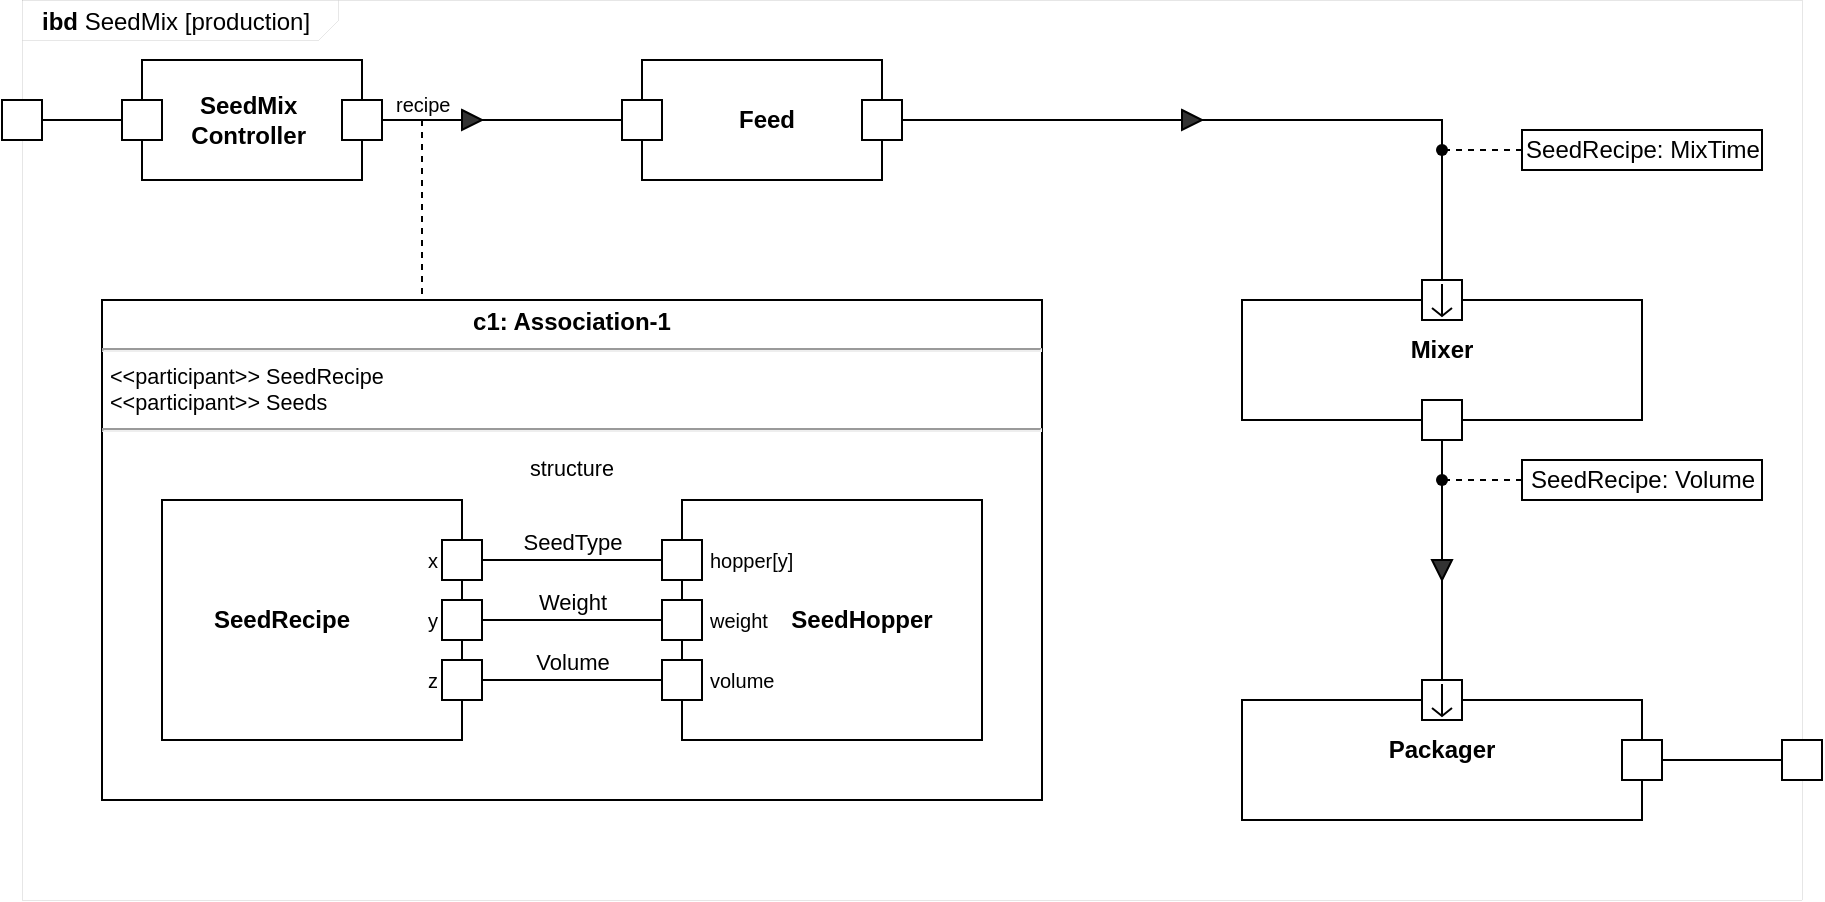 <mxfile version="20.2.3" type="device"><diagram id="GRxGZlPnUWyodr7q7u84" name="Page-1"><mxGraphModel dx="1285" dy="1000" grid="1" gridSize="10" guides="1" tooltips="1" connect="1" arrows="1" fold="1" page="1" pageScale="1" pageWidth="1169" pageHeight="827" math="0" shadow="0"><root><mxCell id="0"/><mxCell id="1" parent="0"/><mxCell id="OJBUTCfI2YwggXjvPNMt-1" value="&lt;p style=&quot;margin:0px;margin-top:4px;margin-left:10px;text-align:left;&quot;&gt;&lt;b&gt;ibd&lt;/b&gt;&amp;nbsp;SeedMix [production]&lt;/p&gt;" style="html=1;strokeWidth=1;shape=mxgraph.sysml.package;labelX=158;align=left;spacingLeft=10;html=1;overflow=fill;whiteSpace=wrap;strokeWidth=0;recursiveResize=0;" vertex="1" parent="1"><mxGeometry x="150" y="110" width="890" height="450" as="geometry"/></mxCell><mxCell id="OJBUTCfI2YwggXjvPNMt-39" style="edgeStyle=orthogonalEdgeStyle;rounded=0;orthogonalLoop=1;jettySize=auto;html=1;entryX=0.5;entryY=0;entryDx=0;entryDy=0;endArrow=none;endFill=0;startArrow=none;" edge="1" parent="1" source="OJBUTCfI2YwggXjvPNMt-54" target="OJBUTCfI2YwggXjvPNMt-38"><mxGeometry relative="1" as="geometry"><Array as="points"><mxPoint x="860" y="170"/></Array></mxGeometry></mxCell><mxCell id="OJBUTCfI2YwggXjvPNMt-20" value="" style="edgeStyle=none;html=1;align=left;verticalAlign=top;endArrow=none;exitX=1;exitY=0.5;entryX=0;entryY=0.5;rounded=0;" edge="1" source="OJBUTCfI2YwggXjvPNMt-18" target="OJBUTCfI2YwggXjvPNMt-19" parent="1"><mxGeometry relative="1" as="geometry"/></mxCell><mxCell id="OJBUTCfI2YwggXjvPNMt-21" value="recipe" style="resizable=0;html=1;align=left;spacingLeft=5;verticalAlign=bottom;labelPosition=left;verticalLabelPosition=bottom;labelBackgroundColor=none;fontSize=10" connectable="0" vertex="1" parent="OJBUTCfI2YwggXjvPNMt-20"><mxGeometry x="-1" relative="1" as="geometry"/></mxCell><mxCell id="OJBUTCfI2YwggXjvPNMt-22" value="" style="resizable=0;html=1;align=right;spacingRight=5;verticalAlign=bottom;labelPosition=left;verticalLabelPosition=bottom;labelBackgroundColor=none;fontSize=10" connectable="0" vertex="1" parent="OJBUTCfI2YwggXjvPNMt-20"><mxGeometry x="1" relative="1" as="geometry"/></mxCell><mxCell id="OJBUTCfI2YwggXjvPNMt-23" value="&lt;p style=&quot;margin:0px;margin-top:4px;text-align:center;&quot;&gt;&lt;b&gt;c1: Association-1&lt;/b&gt;&lt;/p&gt;&lt;hr&gt;&lt;p style=&quot;margin:0px;margin-left:4px;text-align:left;font-size:0.9em;&quot;&gt;&amp;lt;&amp;lt;participant&amp;gt;&amp;gt; SeedRecipe&lt;br&gt;&amp;lt;&amp;lt;participant&amp;gt;&amp;gt; Seeds&lt;/p&gt;&lt;hr&gt;&lt;p&gt;&lt;/p&gt;&lt;p style=&quot;margin:0px;text-align:center;font-size:0.9em;&quot;&gt;structure&lt;/p&gt;" style="shape=rect;html=1;overflow=fill;whiteSpace=wrap;strokeWidth=1;recursiveResize=0;" vertex="1" parent="1"><mxGeometry x="190" y="260" width="470" height="250" as="geometry"/></mxCell><mxCell id="OJBUTCfI2YwggXjvPNMt-24" value="SeedRecipe" style="strokeColor=inherit;fillColor=inherit;gradientColor=inherit;html=1;shape=mxgraph.sysml.itemFlowRight;fontStyle=1;spacingRight=40;whiteSpace=wrap;align=center;" vertex="1" parent="OJBUTCfI2YwggXjvPNMt-23"><mxGeometry x="30" y="100" width="160" height="120" as="geometry"/></mxCell><mxCell id="OJBUTCfI2YwggXjvPNMt-25" value="x" style="resizable=0;html=1;align=right;spacingRight=22;verticalAlign=middle;labelPosition=right;verticalLabelPosition=top;labelBackgroundColor=none;fontSize=10" connectable="0" vertex="1" parent="OJBUTCfI2YwggXjvPNMt-24"><mxGeometry x="160" y="30" as="geometry"/></mxCell><mxCell id="OJBUTCfI2YwggXjvPNMt-26" value="y" style="resizable=0;html=1;align=right;spacingRight=22;verticalAlign=middle;labelPosition=right;verticalLabelPosition=top;labelBackgroundColor=none;fontSize=10" connectable="0" vertex="1" parent="OJBUTCfI2YwggXjvPNMt-24"><mxGeometry x="160" y="60" as="geometry"/></mxCell><mxCell id="OJBUTCfI2YwggXjvPNMt-27" value="z" style="resizable=0;html=1;align=right;spacingRight=22;verticalAlign=middle;labelPosition=right;verticalLabelPosition=top;labelBackgroundColor=none;fontSize=10" connectable="0" vertex="1" parent="OJBUTCfI2YwggXjvPNMt-24"><mxGeometry x="160" y="90" as="geometry"/></mxCell><mxCell id="OJBUTCfI2YwggXjvPNMt-28" value="SeedHopper" style="strokeColor=inherit;fillColor=inherit;gradientColor=inherit;html=1;shape=mxgraph.sysml.itemFlowLeft;fontStyle=1;spacingLeft=40;whiteSpace=wrap;align=center;" vertex="1" parent="OJBUTCfI2YwggXjvPNMt-23"><mxGeometry x="280" y="100" width="160" height="120" as="geometry"/></mxCell><mxCell id="OJBUTCfI2YwggXjvPNMt-29" value="hopper[y]" style="resizable=0;html=1;align=left;spacingLeft=22;verticalAlign=middle;labelPosition=left;verticalLabelPosition=top;labelBackgroundColor=none;fontSize=10" connectable="0" vertex="1" parent="OJBUTCfI2YwggXjvPNMt-28"><mxGeometry y="30" as="geometry"/></mxCell><mxCell id="OJBUTCfI2YwggXjvPNMt-30" value="weight" style="resizable=0;html=1;align=left;spacingLeft=22;verticalAlign=middle;labelPosition=left;verticalLabelPosition=top;labelBackgroundColor=none;fontSize=10" connectable="0" vertex="1" parent="OJBUTCfI2YwggXjvPNMt-28"><mxGeometry y="60" as="geometry"/></mxCell><mxCell id="OJBUTCfI2YwggXjvPNMt-31" value="volume" style="resizable=0;html=1;align=left;spacingLeft=22;verticalAlign=middle;labelPosition=left;verticalLabelPosition=top;labelBackgroundColor=none;fontSize=10" connectable="0" vertex="1" parent="OJBUTCfI2YwggXjvPNMt-28"><mxGeometry y="90" as="geometry"/></mxCell><mxCell id="OJBUTCfI2YwggXjvPNMt-32" value="SeedType" style="strokeColor=inherit;fillColor=inherit;gradientColor=inherit;edgeStyle=none;html=1;verticalAlign=bottom;endArrow=none;exitX=1;exitY=0.25;entryX=0;entryY=0.25;labelBackgroundColor=none;rounded=0;" edge="1" parent="OJBUTCfI2YwggXjvPNMt-23" source="OJBUTCfI2YwggXjvPNMt-24" target="OJBUTCfI2YwggXjvPNMt-28"><mxGeometry relative="1" as="geometry"/></mxCell><mxCell id="OJBUTCfI2YwggXjvPNMt-33" value="Weight" style="strokeColor=inherit;fillColor=inherit;gradientColor=inherit;edgeStyle=none;html=1;verticalAlign=bottom;endArrow=none;exitX=1;exitY=0.5;entryX=0;entryY=0.5;labelBackgroundColor=none;rounded=0;" edge="1" parent="OJBUTCfI2YwggXjvPNMt-23" source="OJBUTCfI2YwggXjvPNMt-24" target="OJBUTCfI2YwggXjvPNMt-28"><mxGeometry relative="1" as="geometry"/></mxCell><mxCell id="OJBUTCfI2YwggXjvPNMt-34" value="Volume" style="strokeColor=inherit;fillColor=inherit;gradientColor=inherit;edgeStyle=none;html=1;verticalAlign=bottom;endArrow=none;exitX=1;exitY=0.75;entryX=0;entryY=0.75;labelBackgroundColor=none;rounded=0;" edge="1" parent="OJBUTCfI2YwggXjvPNMt-23" source="OJBUTCfI2YwggXjvPNMt-24" target="OJBUTCfI2YwggXjvPNMt-28"><mxGeometry relative="1" as="geometry"/></mxCell><mxCell id="OJBUTCfI2YwggXjvPNMt-35" value="" style="endArrow=none;html=1;edgeStyle=elbowEdgeStyle;elbow=horizontal;dashed=1;rounded=0;" edge="1" target="OJBUTCfI2YwggXjvPNMt-23" parent="1"><mxGeometry relative="1" as="geometry"><mxPoint x="350" y="170" as="sourcePoint"/></mxGeometry></mxCell><mxCell id="OJBUTCfI2YwggXjvPNMt-37" value="" style="triangle;whiteSpace=wrap;html=1;gradientColor=none;fillColor=#333333;" vertex="1" parent="1"><mxGeometry x="370" y="165" width="10" height="10" as="geometry"/></mxCell><mxCell id="OJBUTCfI2YwggXjvPNMt-59" style="edgeStyle=orthogonalEdgeStyle;rounded=0;orthogonalLoop=1;jettySize=auto;html=1;entryX=0.5;entryY=0;entryDx=0;entryDy=0;endArrow=none;endFill=0;" edge="1" parent="1" source="OJBUTCfI2YwggXjvPNMt-38" target="OJBUTCfI2YwggXjvPNMt-56"><mxGeometry relative="1" as="geometry"/></mxCell><mxCell id="OJBUTCfI2YwggXjvPNMt-40" value="" style="triangle;whiteSpace=wrap;html=1;gradientColor=none;fillColor=#333333;" vertex="1" parent="1"><mxGeometry x="730" y="165" width="10" height="10" as="geometry"/></mxCell><mxCell id="OJBUTCfI2YwggXjvPNMt-41" value="" style="edgeStyle=orthogonalEdgeStyle;rounded=0;orthogonalLoop=1;jettySize=auto;html=1;endArrow=none;endFill=0;" edge="1" parent="1" source="OJBUTCfI2YwggXjvPNMt-19"><mxGeometry relative="1" as="geometry"><mxPoint x="590" y="170" as="sourcePoint"/><mxPoint x="730" y="170" as="targetPoint"/></mxGeometry></mxCell><mxCell id="OJBUTCfI2YwggXjvPNMt-47" value="SeedRecipe: MixTime" style="shape=rect;html=1;" vertex="1" parent="1"><mxGeometry x="900" y="175" width="120" height="20" as="geometry"/></mxCell><mxCell id="OJBUTCfI2YwggXjvPNMt-53" value="" style="edgeStyle=none;html=1;endArrow=none;dashed=1;rounded=0;entryX=0.571;entryY=0.575;entryDx=0;entryDy=0;entryPerimeter=0;" edge="1" source="OJBUTCfI2YwggXjvPNMt-47" parent="1" target="OJBUTCfI2YwggXjvPNMt-54"><mxGeometry relative="1" as="geometry"><mxPoint x="1210" y="160" as="targetPoint"/></mxGeometry></mxCell><mxCell id="OJBUTCfI2YwggXjvPNMt-54" value="" style="shape=waypoint;sketch=0;fillStyle=solid;size=6;pointerEvents=1;points=[];fillColor=none;resizable=0;rotatable=0;perimeter=centerPerimeter;snapToPoint=1;" vertex="1" parent="1"><mxGeometry x="840" y="165" width="40" height="40" as="geometry"/></mxCell><mxCell id="OJBUTCfI2YwggXjvPNMt-55" value="" style="edgeStyle=orthogonalEdgeStyle;rounded=0;orthogonalLoop=1;jettySize=auto;html=1;entryDx=0;entryDy=0;endArrow=none;endFill=0;startArrow=none;" edge="1" parent="1" source="OJBUTCfI2YwggXjvPNMt-40" target="OJBUTCfI2YwggXjvPNMt-54"><mxGeometry relative="1" as="geometry"><mxPoint x="740" y="170" as="sourcePoint"/><mxPoint x="860" y="250" as="targetPoint"/><Array as="points"><mxPoint x="860" y="170"/></Array></mxGeometry></mxCell><mxCell id="OJBUTCfI2YwggXjvPNMt-60" value="" style="triangle;whiteSpace=wrap;html=1;gradientColor=none;fillColor=#333333;direction=south;" vertex="1" parent="1"><mxGeometry x="855" y="390" width="10" height="10" as="geometry"/></mxCell><mxCell id="OJBUTCfI2YwggXjvPNMt-63" value="" style="shape=waypoint;sketch=0;fillStyle=solid;size=6;pointerEvents=1;points=[];fillColor=none;resizable=0;rotatable=0;perimeter=centerPerimeter;snapToPoint=1;" vertex="1" parent="1"><mxGeometry x="840" y="330" width="40" height="40" as="geometry"/></mxCell><mxCell id="OJBUTCfI2YwggXjvPNMt-64" value="SeedRecipe: Volume" style="shape=rect;html=1;" vertex="1" parent="1"><mxGeometry x="900" y="340" width="120" height="20" as="geometry"/></mxCell><mxCell id="OJBUTCfI2YwggXjvPNMt-68" value="" style="edgeStyle=none;html=1;endArrow=none;dashed=1;rounded=0;" edge="1" parent="1" source="OJBUTCfI2YwggXjvPNMt-64" target="OJBUTCfI2YwggXjvPNMt-63"><mxGeometry relative="1" as="geometry"><mxPoint x="870" y="195" as="targetPoint"/><mxPoint x="910" y="195" as="sourcePoint"/></mxGeometry></mxCell><mxCell id="OJBUTCfI2YwggXjvPNMt-76" style="edgeStyle=orthogonalEdgeStyle;rounded=0;orthogonalLoop=1;jettySize=auto;html=1;endArrow=none;endFill=0;" edge="1" parent="1" source="OJBUTCfI2YwggXjvPNMt-74" target="OJBUTCfI2YwggXjvPNMt-75"><mxGeometry relative="1" as="geometry"/></mxCell><mxCell id="OJBUTCfI2YwggXjvPNMt-75" value="" style="rounded=0;whiteSpace=wrap;html=1;" vertex="1" parent="1"><mxGeometry x="1030" y="480" width="20" height="20" as="geometry"/></mxCell><mxCell id="OJBUTCfI2YwggXjvPNMt-79" style="edgeStyle=orthogonalEdgeStyle;rounded=0;orthogonalLoop=1;jettySize=auto;html=1;endArrow=none;endFill=0;" edge="1" parent="1" source="OJBUTCfI2YwggXjvPNMt-77" target="OJBUTCfI2YwggXjvPNMt-78"><mxGeometry relative="1" as="geometry"/></mxCell><mxCell id="OJBUTCfI2YwggXjvPNMt-77" value="" style="rounded=0;whiteSpace=wrap;html=1;" vertex="1" parent="1"><mxGeometry x="140" y="160" width="20" height="20" as="geometry"/></mxCell><mxCell id="OJBUTCfI2YwggXjvPNMt-80" value="" style="group" vertex="1" connectable="0" parent="1"><mxGeometry x="200" y="140" width="130" height="60" as="geometry"/></mxCell><mxCell id="OJBUTCfI2YwggXjvPNMt-18" value="&amp;nbsp; SeedMix&lt;br&gt;&amp;nbsp; Controller" style="html=1;shape=mxgraph.sysml.itemFlow;fontStyle=1;strokeWidth=1;flowDir=e;flowType=none;spacingRight=20;whiteSpace=wrap;align=center;" vertex="1" parent="OJBUTCfI2YwggXjvPNMt-80"><mxGeometry x="10" width="120" height="60" as="geometry"/></mxCell><mxCell id="OJBUTCfI2YwggXjvPNMt-78" value="" style="rounded=0;whiteSpace=wrap;html=1;" vertex="1" parent="OJBUTCfI2YwggXjvPNMt-80"><mxGeometry y="20" width="20" height="20" as="geometry"/></mxCell><mxCell id="OJBUTCfI2YwggXjvPNMt-81" value="" style="group" vertex="1" connectable="0" parent="1"><mxGeometry x="450" y="140" width="140" height="60" as="geometry"/></mxCell><mxCell id="OJBUTCfI2YwggXjvPNMt-19" value="Feed" style="html=1;shape=mxgraph.sysml.itemFlow;strokeWidth=1;fontStyle=1;flowDir=w;flowType=none;spacingLeft=15;whiteSpace=wrap;align=center;" vertex="1" parent="OJBUTCfI2YwggXjvPNMt-81"><mxGeometry width="130" height="60" as="geometry"/></mxCell><mxCell id="OJBUTCfI2YwggXjvPNMt-42" value="" style="rounded=0;whiteSpace=wrap;html=1;" vertex="1" parent="OJBUTCfI2YwggXjvPNMt-81"><mxGeometry y="20" width="20" height="20" as="geometry"/></mxCell><mxCell id="OJBUTCfI2YwggXjvPNMt-44" value="" style="rounded=0;whiteSpace=wrap;html=1;" vertex="1" parent="OJBUTCfI2YwggXjvPNMt-81"><mxGeometry x="120" y="20" width="20" height="20" as="geometry"/></mxCell><mxCell id="OJBUTCfI2YwggXjvPNMt-82" value="" style="group" vertex="1" connectable="0" parent="1"><mxGeometry x="760" y="250" width="200" height="80" as="geometry"/></mxCell><mxCell id="OJBUTCfI2YwggXjvPNMt-38" value="Mixer" style="html=1;shape=mxgraph.sysml.itemFlow;fontStyle=1;flowDir=n;flowType=in;whiteSpace=wrap;align=center;" vertex="1" parent="OJBUTCfI2YwggXjvPNMt-82"><mxGeometry width="200" height="70" as="geometry"/></mxCell><mxCell id="OJBUTCfI2YwggXjvPNMt-73" value="" style="rounded=0;whiteSpace=wrap;html=1;" vertex="1" parent="OJBUTCfI2YwggXjvPNMt-82"><mxGeometry x="90" y="60" width="20" height="20" as="geometry"/></mxCell><mxCell id="OJBUTCfI2YwggXjvPNMt-83" value="" style="group" vertex="1" connectable="0" parent="1"><mxGeometry x="760" y="450" width="210" height="70" as="geometry"/></mxCell><mxCell id="OJBUTCfI2YwggXjvPNMt-56" value="Packager" style="html=1;shape=mxgraph.sysml.itemFlow;fontStyle=1;flowDir=n;flowType=in;whiteSpace=wrap;align=center;" vertex="1" parent="OJBUTCfI2YwggXjvPNMt-83"><mxGeometry width="200" height="70" as="geometry"/></mxCell><mxCell id="OJBUTCfI2YwggXjvPNMt-74" value="" style="rounded=0;whiteSpace=wrap;html=1;" vertex="1" parent="OJBUTCfI2YwggXjvPNMt-83"><mxGeometry x="190" y="30" width="20" height="20" as="geometry"/></mxCell></root></mxGraphModel></diagram></mxfile>